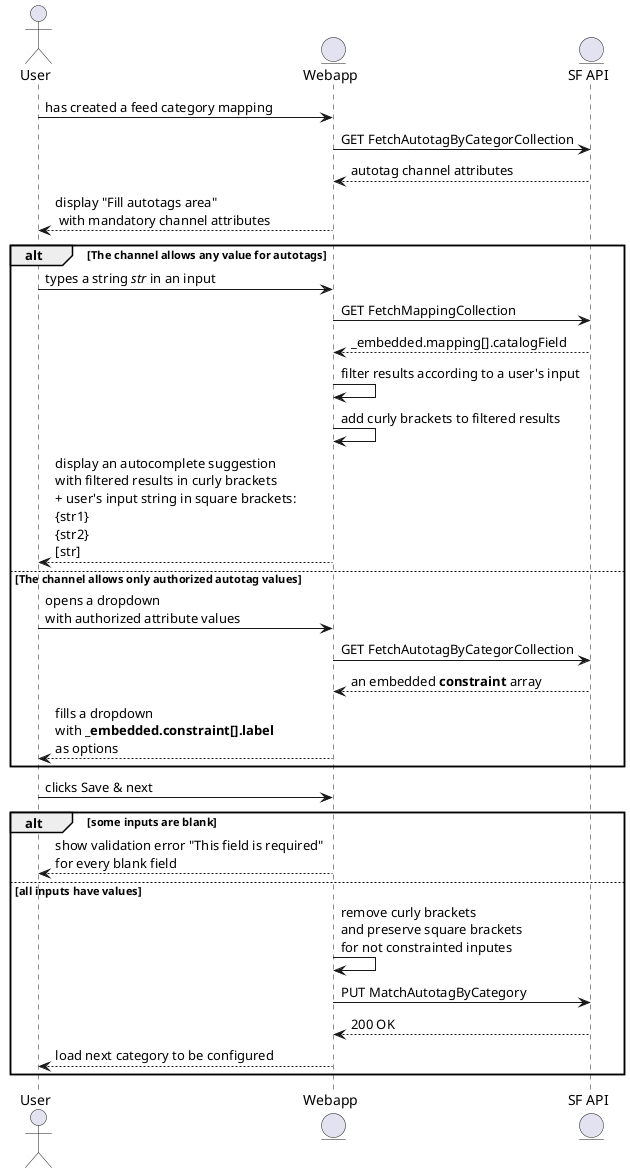 @startuml
actor User
entity Webapp
entity "SF API" as api

User -> Webapp : has created a feed category mapping
Webapp -> api : GET FetchAutotagByCategorCollection
api --> Webapp : autotag channel attributes
Webapp --> User : display "Fill autotags area" \n with mandatory channel attributes

alt The channel allows any value for autotags
User -> Webapp : types a string //str// in an input
Webapp -> api : GET FetchMappingCollection
Webapp <-- api : _embedded.mapping[].catalogField
Webapp -> Webapp : filter results according to a user's input
Webapp -> Webapp : add curly brackets to filtered results
User <-- Webapp : display an autocomplete suggestion \nwith filtered results in curly brackets \n+ user's input string in square brackets: \n{str1} \n{str2} \n[str]

else The channel allows only authorized autotag values

User -> Webapp : opens a dropdown \nwith authorized attribute values
Webapp -> api : GET FetchAutotagByCategorCollection
api --> Webapp : an embedded **constraint** array
Webapp --> User : fills a dropdown \nwith **_embedded.constraint[].label** \nas options
end


User -> Webapp : clicks Save & next
alt  some inputs are blank
    User <-- Webapp : show validation error "This field is required" \nfor every blank field
else all inputs have values
    Webapp -> Webapp : remove curly brackets \nand preserve square brackets \nfor not constrainted inputes
    Webapp -> api : PUT MatchAutotagByCategory
    Webapp <-- api: 200 OK
    User <-- Webapp : load next category to be configured
end

@enduml